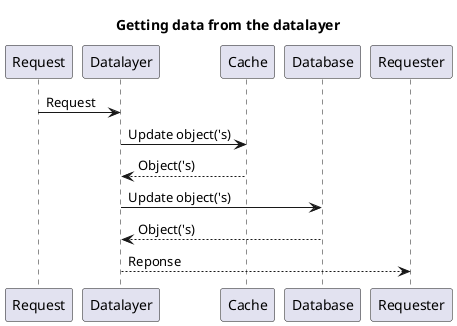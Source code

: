 @startuml
title: Getting data from the datalayer
Request -> Datalayer: Request
Datalayer-> Cache: Update object('s)
Cache--> Datalayer: Object('s)
Datalayer-> Database : Update object('s)
Database --> Datalayer: Object('s)
Datalayer--> Requester: Reponse
@enduml